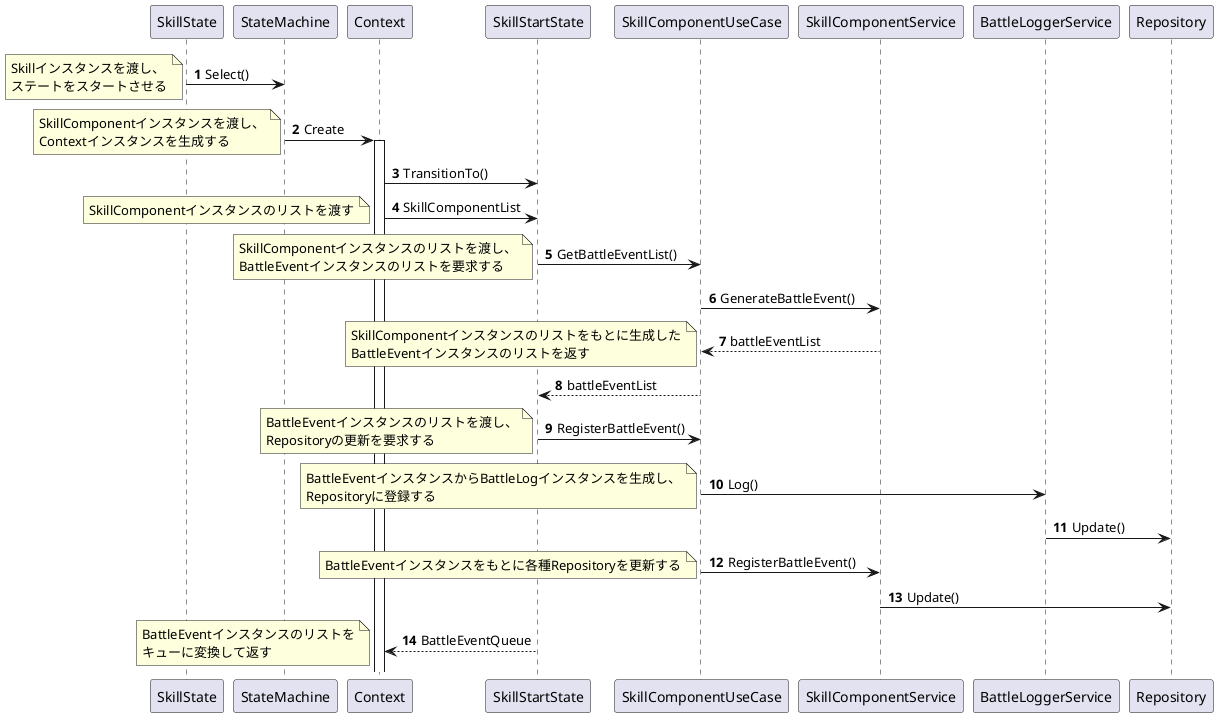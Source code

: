 @startuml
'https://plantuml.com/sequence-diagram

autonumber
SkillState -> StateMachine: Select()
note left: Skillインスタンスを渡し、\nステートをスタートさせる
StateMachine -> Context: Create
note left: SkillComponentインスタンスを渡し、\nContextインスタンスを生成する
activate Context
Context -> SkillStartState: TransitionTo()
Context -> SkillStartState: SkillComponentList
note left: SkillComponentインスタンスのリストを渡す
SkillStartState -> SkillComponentUseCase: GetBattleEventList()
note left: SkillComponentインスタンスのリストを渡し、\nBattleEventインスタンスのリストを要求する
SkillComponentUseCase -> SkillComponentService: GenerateBattleEvent()
SkillComponentService --> SkillComponentUseCase: battleEventList
note left: SkillComponentインスタンスのリストをもとに生成した\nBattleEventインスタンスのリストを返す
SkillComponentUseCase --> SkillStartState: battleEventList
SkillStartState -> SkillComponentUseCase: RegisterBattleEvent()
note left: BattleEventインスタンスのリストを渡し、\nRepositoryの更新を要求する
SkillComponentUseCase -> BattleLoggerService: Log()
note left: BattleEventインスタンスからBattleLogインスタンスを生成し、\nRepositoryに登録する
BattleLoggerService -> Repository: Update()
SkillComponentUseCase -> SkillComponentService: RegisterBattleEvent()
note left: BattleEventインスタンスをもとに各種Repositoryを更新する
SkillComponentService -> Repository: Update()
SkillStartState --> Context: BattleEventQueue
note left: BattleEventインスタンスのリストを\nキューに変換して返す
@enduml